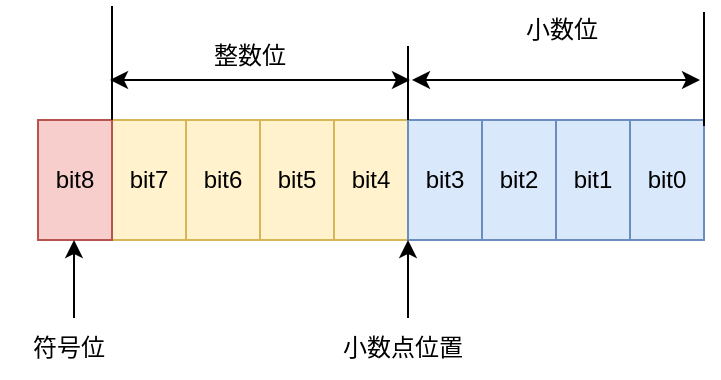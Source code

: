 <mxfile version="15.8.4" type="device"><diagram id="ryqaZDX-wRTb4eTmVCK8" name="第 1 页"><mxGraphModel dx="1102" dy="865" grid="0" gridSize="10" guides="1" tooltips="1" connect="1" arrows="1" fold="1" page="1" pageScale="1" pageWidth="2336" pageHeight="1654" math="0" shadow="0"><root><mxCell id="0"/><mxCell id="1" parent="0"/><mxCell id="phTgOe_sA4KIKdZGq2rA-1" value="&lt;span&gt;bit7&lt;/span&gt;" style="rounded=0;whiteSpace=wrap;html=1;fillColor=#fff2cc;strokeColor=#d6b656;" parent="1" vertex="1"><mxGeometry x="513" y="468" width="37" height="60" as="geometry"/></mxCell><mxCell id="phTgOe_sA4KIKdZGq2rA-2" value="bit6" style="rounded=0;whiteSpace=wrap;html=1;fillColor=#fff2cc;strokeColor=#d6b656;" parent="1" vertex="1"><mxGeometry x="550" y="468" width="37" height="60" as="geometry"/></mxCell><mxCell id="phTgOe_sA4KIKdZGq2rA-3" value="&lt;span&gt;bit5&lt;/span&gt;" style="rounded=0;whiteSpace=wrap;html=1;fillColor=#fff2cc;strokeColor=#d6b656;" parent="1" vertex="1"><mxGeometry x="587" y="468" width="37" height="60" as="geometry"/></mxCell><mxCell id="phTgOe_sA4KIKdZGq2rA-4" value="bit4" style="rounded=0;whiteSpace=wrap;html=1;fillColor=#fff2cc;strokeColor=#d6b656;" parent="1" vertex="1"><mxGeometry x="624" y="468" width="37" height="60" as="geometry"/></mxCell><mxCell id="phTgOe_sA4KIKdZGq2rA-9" value="&lt;span&gt;bit3&lt;/span&gt;" style="rounded=0;whiteSpace=wrap;html=1;fillColor=#dae8fc;strokeColor=#6c8ebf;" parent="1" vertex="1"><mxGeometry x="661" y="468" width="37" height="60" as="geometry"/></mxCell><mxCell id="phTgOe_sA4KIKdZGq2rA-10" value="&lt;span&gt;bit2&lt;/span&gt;" style="rounded=0;whiteSpace=wrap;html=1;fillColor=#dae8fc;strokeColor=#6c8ebf;" parent="1" vertex="1"><mxGeometry x="698" y="468" width="37" height="60" as="geometry"/></mxCell><mxCell id="phTgOe_sA4KIKdZGq2rA-11" value="&lt;span&gt;bit1&lt;/span&gt;" style="rounded=0;whiteSpace=wrap;html=1;fillColor=#dae8fc;strokeColor=#6c8ebf;" parent="1" vertex="1"><mxGeometry x="735" y="468" width="37" height="60" as="geometry"/></mxCell><mxCell id="phTgOe_sA4KIKdZGq2rA-12" value="bit0" style="rounded=0;whiteSpace=wrap;html=1;fillColor=#dae8fc;strokeColor=#6c8ebf;" parent="1" vertex="1"><mxGeometry x="772" y="468" width="37" height="60" as="geometry"/></mxCell><mxCell id="phTgOe_sA4KIKdZGq2rA-13" value="&lt;span&gt;bit8&lt;/span&gt;" style="rounded=0;whiteSpace=wrap;html=1;fillColor=#f8cecc;strokeColor=#b85450;" parent="1" vertex="1"><mxGeometry x="476" y="468" width="37" height="60" as="geometry"/></mxCell><mxCell id="phTgOe_sA4KIKdZGq2rA-16" value="" style="endArrow=classic;startArrow=classic;html=1;rounded=0;" parent="1" edge="1"><mxGeometry width="50" height="50" relative="1" as="geometry"><mxPoint x="663" y="448" as="sourcePoint"/><mxPoint x="807" y="448" as="targetPoint"/></mxGeometry></mxCell><mxCell id="phTgOe_sA4KIKdZGq2rA-17" value="" style="endArrow=none;html=1;rounded=0;" parent="1" edge="1"><mxGeometry width="50" height="50" relative="1" as="geometry"><mxPoint x="513" y="468" as="sourcePoint"/><mxPoint x="513" y="411" as="targetPoint"/></mxGeometry></mxCell><mxCell id="phTgOe_sA4KIKdZGq2rA-18" value="" style="endArrow=none;html=1;rounded=0;" parent="1" edge="1"><mxGeometry width="50" height="50" relative="1" as="geometry"><mxPoint x="809" y="471" as="sourcePoint"/><mxPoint x="809" y="414" as="targetPoint"/></mxGeometry></mxCell><mxCell id="phTgOe_sA4KIKdZGq2rA-19" value="" style="endArrow=none;html=1;rounded=0;" parent="1" edge="1"><mxGeometry width="50" height="50" relative="1" as="geometry"><mxPoint x="661" y="468" as="sourcePoint"/><mxPoint x="661" y="431" as="targetPoint"/></mxGeometry></mxCell><mxCell id="phTgOe_sA4KIKdZGq2rA-20" value="" style="endArrow=classic;startArrow=classic;html=1;rounded=0;" parent="1" edge="1"><mxGeometry width="50" height="50" relative="1" as="geometry"><mxPoint x="512" y="448" as="sourcePoint"/><mxPoint x="662" y="448" as="targetPoint"/></mxGeometry></mxCell><mxCell id="phTgOe_sA4KIKdZGq2rA-21" value="整数位" style="text;html=1;strokeColor=none;fillColor=none;align=center;verticalAlign=middle;whiteSpace=wrap;rounded=0;" parent="1" vertex="1"><mxGeometry x="552" y="421" width="60" height="30" as="geometry"/></mxCell><mxCell id="phTgOe_sA4KIKdZGq2rA-22" value="小数位" style="text;html=1;strokeColor=none;fillColor=none;align=center;verticalAlign=middle;whiteSpace=wrap;rounded=0;" parent="1" vertex="1"><mxGeometry x="708" y="408" width="60" height="30" as="geometry"/></mxCell><mxCell id="phTgOe_sA4KIKdZGq2rA-23" value="" style="endArrow=classic;html=1;rounded=0;" parent="1" edge="1"><mxGeometry width="50" height="50" relative="1" as="geometry"><mxPoint x="661" y="567" as="sourcePoint"/><mxPoint x="661" y="528" as="targetPoint"/></mxGeometry></mxCell><mxCell id="phTgOe_sA4KIKdZGq2rA-24" value="小数点位置" style="text;html=1;strokeColor=none;fillColor=none;align=center;verticalAlign=middle;whiteSpace=wrap;rounded=0;" parent="1" vertex="1"><mxGeometry x="624" y="567" width="69" height="30" as="geometry"/></mxCell><mxCell id="phTgOe_sA4KIKdZGq2rA-25" value="" style="endArrow=classic;html=1;rounded=0;" parent="1" edge="1"><mxGeometry width="50" height="50" relative="1" as="geometry"><mxPoint x="494" y="567" as="sourcePoint"/><mxPoint x="494" y="528" as="targetPoint"/></mxGeometry></mxCell><mxCell id="phTgOe_sA4KIKdZGq2rA-26" value="符号位" style="text;html=1;strokeColor=none;fillColor=none;align=center;verticalAlign=middle;whiteSpace=wrap;rounded=0;" parent="1" vertex="1"><mxGeometry x="457" y="567" width="69" height="30" as="geometry"/></mxCell></root></mxGraphModel></diagram></mxfile>